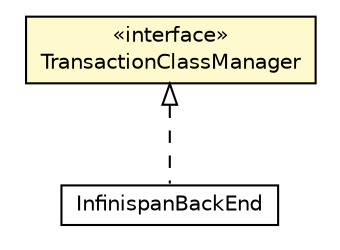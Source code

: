 #!/usr/local/bin/dot
#
# Class diagram 
# Generated by UMLGraph version 5.1 (http://www.umlgraph.org/)
#

digraph G {
	edge [fontname="Helvetica",fontsize=10,labelfontname="Helvetica",labelfontsize=10];
	node [fontname="Helvetica",fontsize=10,shape=plaintext];
	nodesep=0.25;
	ranksep=0.5;
	// pt.ist.fenixframework.backend.infinispan.InfinispanBackEnd
	c58627 [label=<<table title="pt.ist.fenixframework.backend.infinispan.InfinispanBackEnd" border="0" cellborder="1" cellspacing="0" cellpadding="2" port="p" href="./InfinispanBackEnd.html">
		<tr><td><table border="0" cellspacing="0" cellpadding="1">
<tr><td align="center" balign="center"> InfinispanBackEnd </td></tr>
		</table></td></tr>
		</table>>, fontname="Helvetica", fontcolor="black", fontsize=10.0];
	// pt.ist.fenixframework.backend.infinispan.InfinispanTransactionManager.TransactionClassManager
	c58635 [label=<<table title="pt.ist.fenixframework.backend.infinispan.InfinispanTransactionManager.TransactionClassManager" border="0" cellborder="1" cellspacing="0" cellpadding="2" port="p" bgcolor="lemonChiffon" href="./InfinispanTransactionManager.TransactionClassManager.html">
		<tr><td><table border="0" cellspacing="0" cellpadding="1">
<tr><td align="center" balign="center"> &#171;interface&#187; </td></tr>
<tr><td align="center" balign="center"> TransactionClassManager </td></tr>
		</table></td></tr>
		</table>>, fontname="Helvetica", fontcolor="black", fontsize=10.0];
	//pt.ist.fenixframework.backend.infinispan.InfinispanBackEnd implements pt.ist.fenixframework.backend.infinispan.InfinispanTransactionManager.TransactionClassManager
	c58635:p -> c58627:p [dir=back,arrowtail=empty,style=dashed];
}


